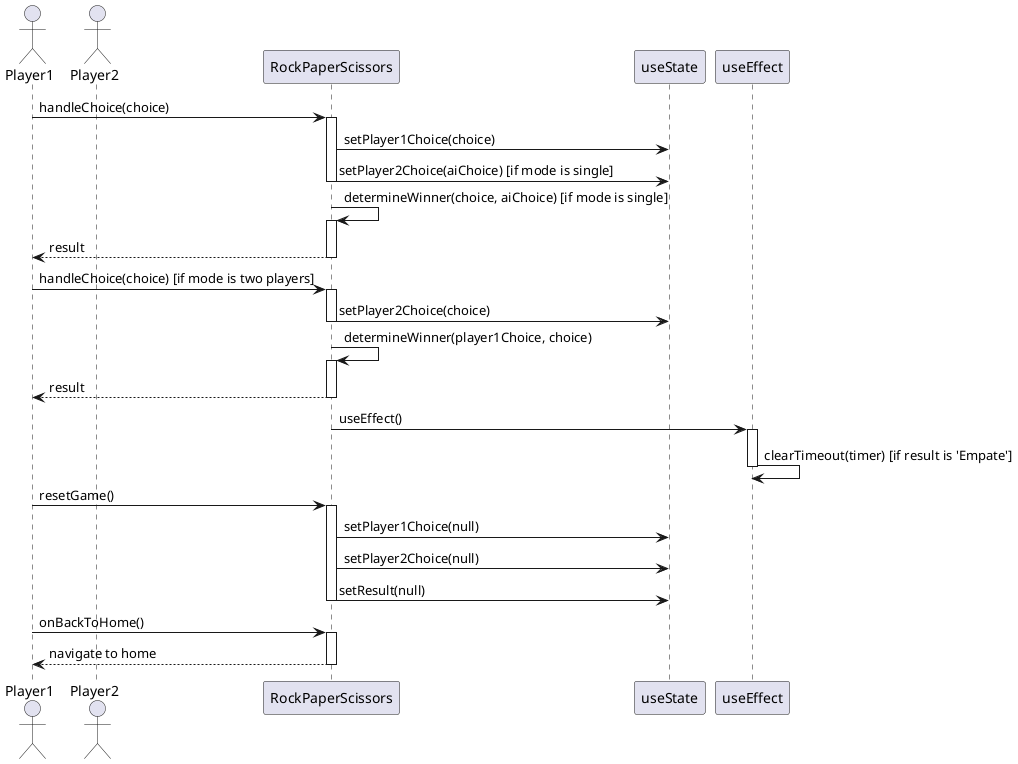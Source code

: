 
@startuml
actor Player1
actor Player2
participant "RockPaperScissors" as Game
participant "useState" as State
participant "useEffect" as Effect

Player1 -> Game : handleChoice(choice)
activate Game
Game -> State : setPlayer1Choice(choice)
Game -> State : setPlayer2Choice(aiChoice) [if mode is single]
deactivate Game

Game -> Game : determineWinner(choice, aiChoice) [if mode is single]
activate Game
Game --> Player1 : result
deactivate Game

Player1 -> Game : handleChoice(choice) [if mode is two players]
activate Game
Game -> State : setPlayer2Choice(choice)
deactivate Game

Game -> Game : determineWinner(player1Choice, choice)
activate Game
Game --> Player1 : result
deactivate Game

Game -> Effect : useEffect()
activate Effect
Effect -> Effect : clearTimeout(timer) [if result is 'Empate']
deactivate Effect

Player1 -> Game : resetGame()
activate Game
Game -> State : setPlayer1Choice(null)
Game -> State : setPlayer2Choice(null)
Game -> State : setResult(null)
deactivate Game

Player1 -> Game : onBackToHome()
activate Game
Game --> Player1 : navigate to home
deactivate Game
@enduml
